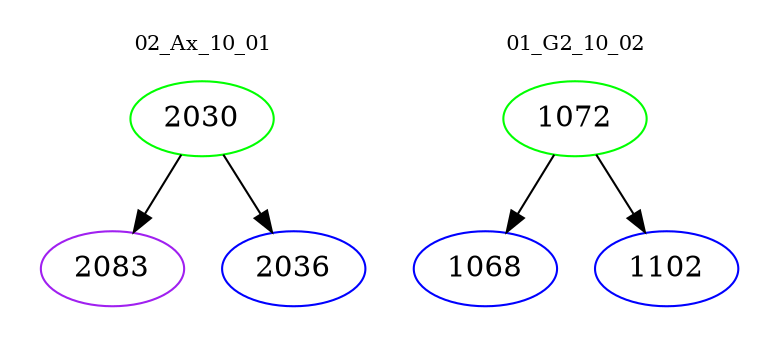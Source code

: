 digraph{
subgraph cluster_0 {
color = white
label = "02_Ax_10_01";
fontsize=10;
T0_2030 [label="2030", color="green"]
T0_2030 -> T0_2083 [color="black"]
T0_2083 [label="2083", color="purple"]
T0_2030 -> T0_2036 [color="black"]
T0_2036 [label="2036", color="blue"]
}
subgraph cluster_1 {
color = white
label = "01_G2_10_02";
fontsize=10;
T1_1072 [label="1072", color="green"]
T1_1072 -> T1_1068 [color="black"]
T1_1068 [label="1068", color="blue"]
T1_1072 -> T1_1102 [color="black"]
T1_1102 [label="1102", color="blue"]
}
}
